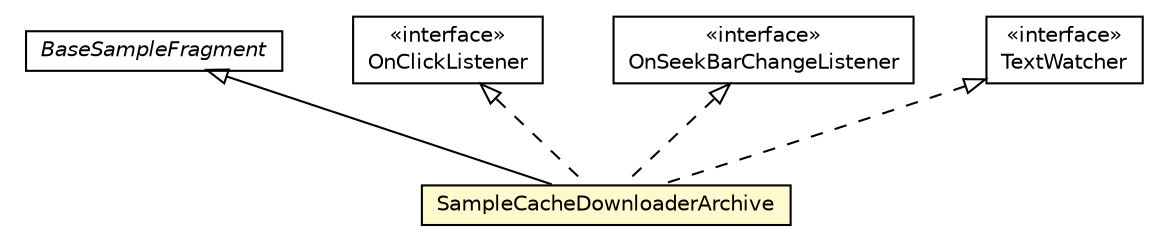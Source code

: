 #!/usr/local/bin/dot
#
# Class diagram 
# Generated by UMLGraph version R5_6-24-gf6e263 (http://www.umlgraph.org/)
#

digraph G {
	edge [fontname="Helvetica",fontsize=10,labelfontname="Helvetica",labelfontsize=10];
	node [fontname="Helvetica",fontsize=10,shape=plaintext];
	nodesep=0.25;
	ranksep=0.5;
	// org.osmdroid.samplefragments.BaseSampleFragment
	c1987 [label=<<table title="org.osmdroid.samplefragments.BaseSampleFragment" border="0" cellborder="1" cellspacing="0" cellpadding="2" port="p" href="./BaseSampleFragment.html">
		<tr><td><table border="0" cellspacing="0" cellpadding="1">
<tr><td align="center" balign="center"><font face="Helvetica-Oblique"> BaseSampleFragment </font></td></tr>
		</table></td></tr>
		</table>>, URL="./BaseSampleFragment.html", fontname="Helvetica", fontcolor="black", fontsize=10.0];
	// org.osmdroid.samplefragments.SampleCacheDownloaderArchive
	c1996 [label=<<table title="org.osmdroid.samplefragments.SampleCacheDownloaderArchive" border="0" cellborder="1" cellspacing="0" cellpadding="2" port="p" bgcolor="lemonChiffon" href="./SampleCacheDownloaderArchive.html">
		<tr><td><table border="0" cellspacing="0" cellpadding="1">
<tr><td align="center" balign="center"> SampleCacheDownloaderArchive </td></tr>
		</table></td></tr>
		</table>>, URL="./SampleCacheDownloaderArchive.html", fontname="Helvetica", fontcolor="black", fontsize=10.0];
	//org.osmdroid.samplefragments.SampleCacheDownloaderArchive extends org.osmdroid.samplefragments.BaseSampleFragment
	c1987:p -> c1996:p [dir=back,arrowtail=empty];
	//org.osmdroid.samplefragments.SampleCacheDownloaderArchive implements android.view.View.OnClickListener
	c2033:p -> c1996:p [dir=back,arrowtail=empty,style=dashed];
	//org.osmdroid.samplefragments.SampleCacheDownloaderArchive implements android.widget.SeekBar.OnSeekBarChangeListener
	c2034:p -> c1996:p [dir=back,arrowtail=empty,style=dashed];
	//org.osmdroid.samplefragments.SampleCacheDownloaderArchive implements android.text.TextWatcher
	c2035:p -> c1996:p [dir=back,arrowtail=empty,style=dashed];
	// android.text.TextWatcher
	c2035 [label=<<table title="android.text.TextWatcher" border="0" cellborder="1" cellspacing="0" cellpadding="2" port="p" href="http://java.sun.com/j2se/1.4.2/docs/api/android/text/TextWatcher.html">
		<tr><td><table border="0" cellspacing="0" cellpadding="1">
<tr><td align="center" balign="center"> &#171;interface&#187; </td></tr>
<tr><td align="center" balign="center"> TextWatcher </td></tr>
		</table></td></tr>
		</table>>, URL="http://java.sun.com/j2se/1.4.2/docs/api/android/text/TextWatcher.html", fontname="Helvetica", fontcolor="black", fontsize=10.0];
	// android.widget.SeekBar.OnSeekBarChangeListener
	c2034 [label=<<table title="android.widget.SeekBar.OnSeekBarChangeListener" border="0" cellborder="1" cellspacing="0" cellpadding="2" port="p" href="http://java.sun.com/j2se/1.4.2/docs/api/android/widget/SeekBar/OnSeekBarChangeListener.html">
		<tr><td><table border="0" cellspacing="0" cellpadding="1">
<tr><td align="center" balign="center"> &#171;interface&#187; </td></tr>
<tr><td align="center" balign="center"> OnSeekBarChangeListener </td></tr>
		</table></td></tr>
		</table>>, URL="http://java.sun.com/j2se/1.4.2/docs/api/android/widget/SeekBar/OnSeekBarChangeListener.html", fontname="Helvetica", fontcolor="black", fontsize=10.0];
	// android.view.View.OnClickListener
	c2033 [label=<<table title="android.view.View.OnClickListener" border="0" cellborder="1" cellspacing="0" cellpadding="2" port="p" href="http://java.sun.com/j2se/1.4.2/docs/api/android/view/View/OnClickListener.html">
		<tr><td><table border="0" cellspacing="0" cellpadding="1">
<tr><td align="center" balign="center"> &#171;interface&#187; </td></tr>
<tr><td align="center" balign="center"> OnClickListener </td></tr>
		</table></td></tr>
		</table>>, URL="http://java.sun.com/j2se/1.4.2/docs/api/android/view/View/OnClickListener.html", fontname="Helvetica", fontcolor="black", fontsize=10.0];
}

